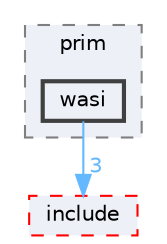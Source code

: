 digraph "runtime/EASTL/packages/mimalloc/src/prim/wasi"
{
 // LATEX_PDF_SIZE
  bgcolor="transparent";
  edge [fontname=Helvetica,fontsize=10,labelfontname=Helvetica,labelfontsize=10];
  node [fontname=Helvetica,fontsize=10,shape=box,height=0.2,width=0.4];
  compound=true
  subgraph clusterdir_d64908bae465b754afd79e51ffb7c7ab {
    graph [ bgcolor="#edf0f7", pencolor="grey50", label="prim", fontname=Helvetica,fontsize=10 style="filled,dashed", URL="dir_d64908bae465b754afd79e51ffb7c7ab.html",tooltip=""]
  dir_10d67e5bda2a9e65275e9f5633038587 [label="wasi", fillcolor="#edf0f7", color="grey25", style="filled,bold", URL="dir_10d67e5bda2a9e65275e9f5633038587.html",tooltip=""];
  }
  dir_a8c403b256360842043cc117c4dd8b14 [label="include", fillcolor="#edf0f7", color="red", style="filled,dashed", URL="dir_a8c403b256360842043cc117c4dd8b14.html",tooltip=""];
  dir_10d67e5bda2a9e65275e9f5633038587->dir_a8c403b256360842043cc117c4dd8b14 [headlabel="3", labeldistance=1.5 headhref="dir_000133_000085.html" href="dir_000133_000085.html" color="steelblue1" fontcolor="steelblue1"];
}
